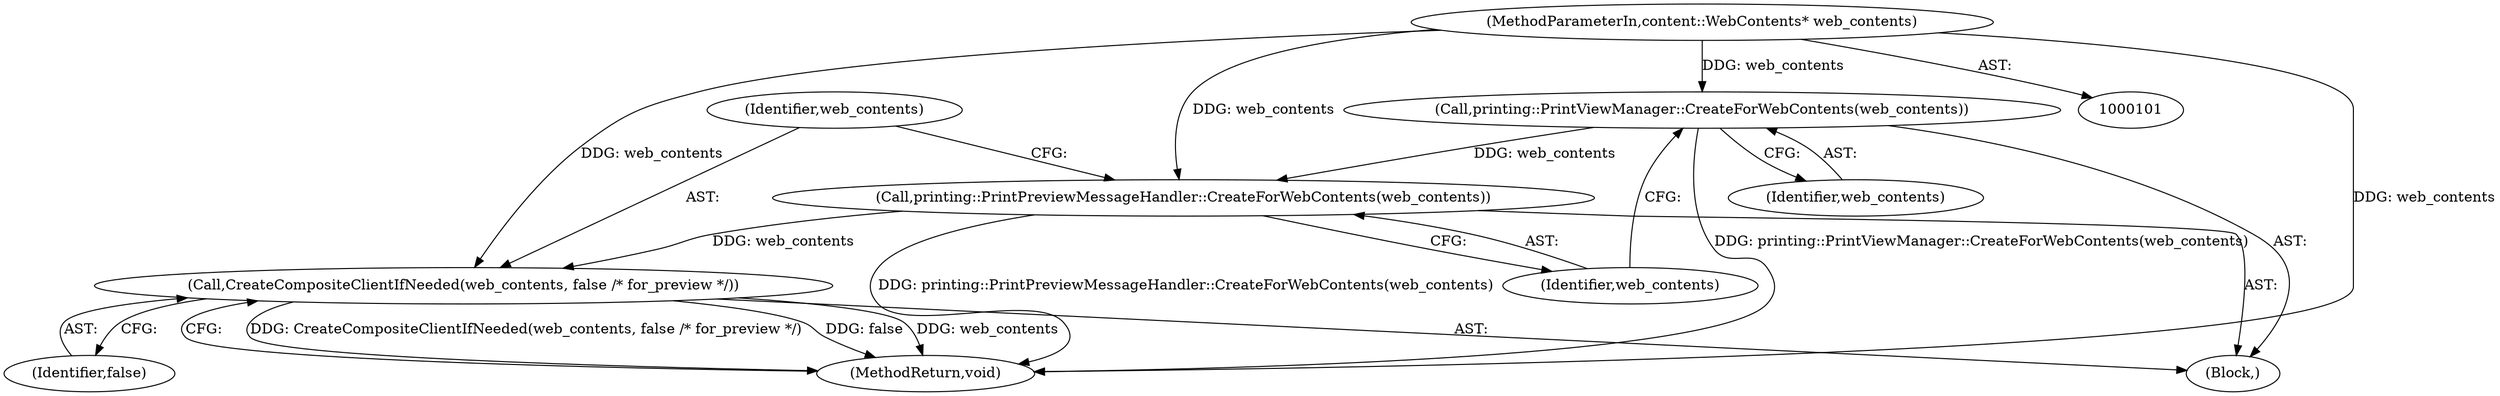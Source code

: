 digraph "0_Chrome_9c391ac04f9ac478c8b0e43b359c2b43a6c892ab_6@pointer" {
"1000104" [label="(Call,printing::PrintViewManager::CreateForWebContents(web_contents))"];
"1000102" [label="(MethodParameterIn,content::WebContents* web_contents)"];
"1000106" [label="(Call,printing::PrintPreviewMessageHandler::CreateForWebContents(web_contents))"];
"1000108" [label="(Call,CreateCompositeClientIfNeeded(web_contents, false /* for_preview */))"];
"1000110" [label="(Identifier,false)"];
"1000102" [label="(MethodParameterIn,content::WebContents* web_contents)"];
"1000109" [label="(Identifier,web_contents)"];
"1000108" [label="(Call,CreateCompositeClientIfNeeded(web_contents, false /* for_preview */))"];
"1000104" [label="(Call,printing::PrintViewManager::CreateForWebContents(web_contents))"];
"1000111" [label="(MethodReturn,void)"];
"1000106" [label="(Call,printing::PrintPreviewMessageHandler::CreateForWebContents(web_contents))"];
"1000103" [label="(Block,)"];
"1000105" [label="(Identifier,web_contents)"];
"1000107" [label="(Identifier,web_contents)"];
"1000104" -> "1000103"  [label="AST: "];
"1000104" -> "1000105"  [label="CFG: "];
"1000105" -> "1000104"  [label="AST: "];
"1000107" -> "1000104"  [label="CFG: "];
"1000104" -> "1000111"  [label="DDG: printing::PrintViewManager::CreateForWebContents(web_contents)"];
"1000102" -> "1000104"  [label="DDG: web_contents"];
"1000104" -> "1000106"  [label="DDG: web_contents"];
"1000102" -> "1000101"  [label="AST: "];
"1000102" -> "1000111"  [label="DDG: web_contents"];
"1000102" -> "1000106"  [label="DDG: web_contents"];
"1000102" -> "1000108"  [label="DDG: web_contents"];
"1000106" -> "1000103"  [label="AST: "];
"1000106" -> "1000107"  [label="CFG: "];
"1000107" -> "1000106"  [label="AST: "];
"1000109" -> "1000106"  [label="CFG: "];
"1000106" -> "1000111"  [label="DDG: printing::PrintPreviewMessageHandler::CreateForWebContents(web_contents)"];
"1000106" -> "1000108"  [label="DDG: web_contents"];
"1000108" -> "1000103"  [label="AST: "];
"1000108" -> "1000110"  [label="CFG: "];
"1000109" -> "1000108"  [label="AST: "];
"1000110" -> "1000108"  [label="AST: "];
"1000111" -> "1000108"  [label="CFG: "];
"1000108" -> "1000111"  [label="DDG: CreateCompositeClientIfNeeded(web_contents, false /* for_preview */)"];
"1000108" -> "1000111"  [label="DDG: false"];
"1000108" -> "1000111"  [label="DDG: web_contents"];
}
